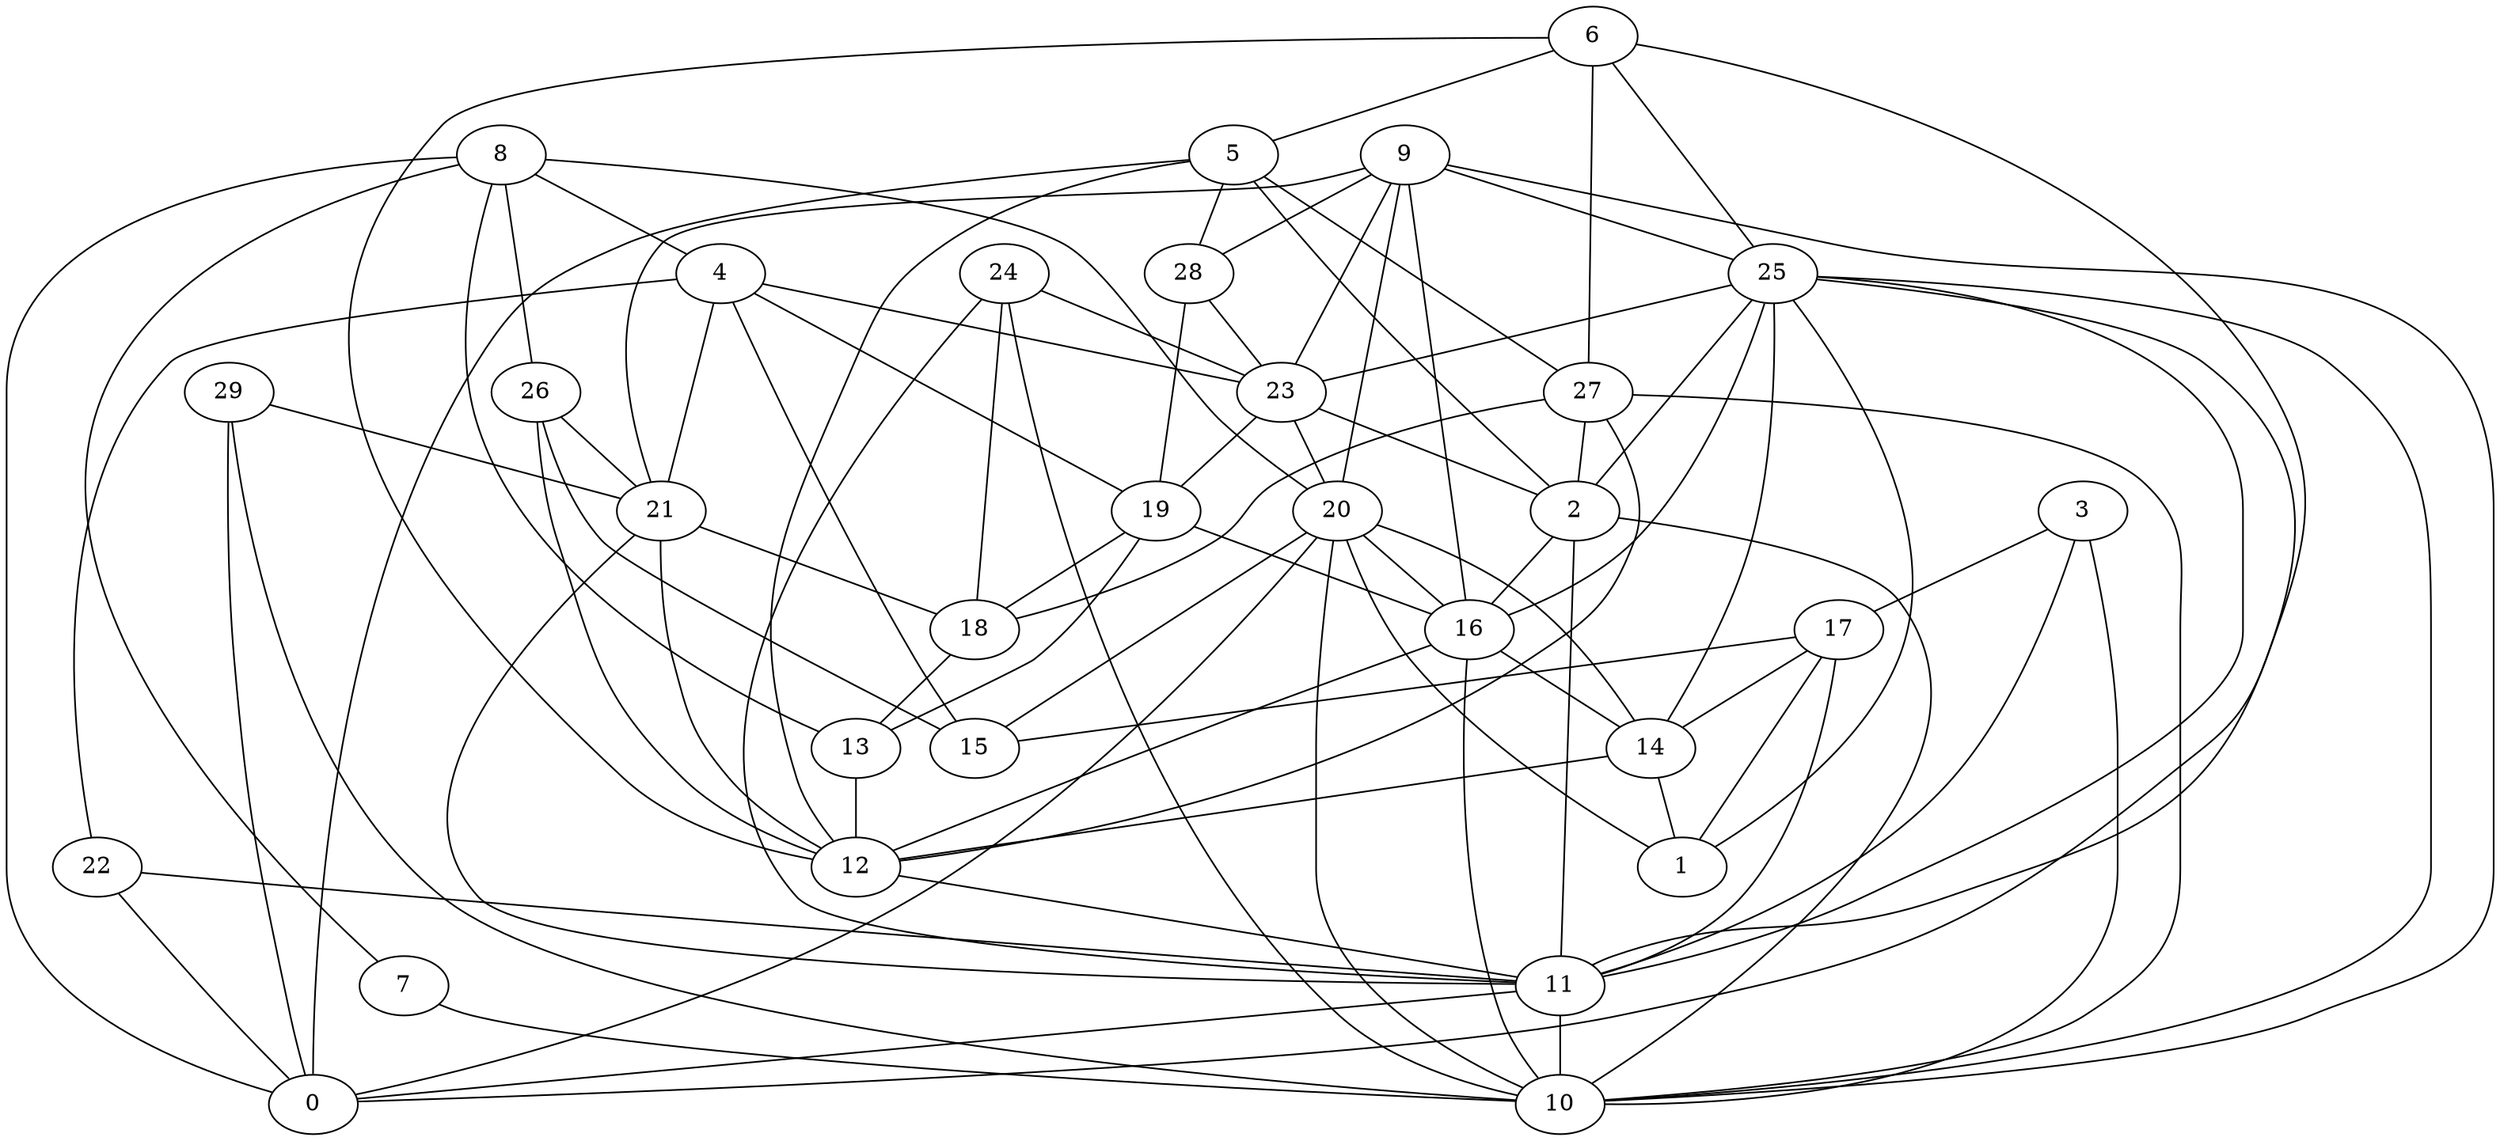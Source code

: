 digraph GG_graph {

subgraph G_graph {
edge [color = black]
"5" -> "2" [dir = none]
"22" -> "11" [dir = none]
"22" -> "0" [dir = none]
"9" -> "25" [dir = none]
"9" -> "23" [dir = none]
"9" -> "16" [dir = none]
"9" -> "28" [dir = none]
"9" -> "21" [dir = none]
"23" -> "20" [dir = none]
"23" -> "19" [dir = none]
"21" -> "12" [dir = none]
"21" -> "11" [dir = none]
"20" -> "14" [dir = none]
"20" -> "15" [dir = none]
"20" -> "0" [dir = none]
"20" -> "10" [dir = none]
"28" -> "19" [dir = none]
"17" -> "11" [dir = none]
"17" -> "1" [dir = none]
"14" -> "1" [dir = none]
"14" -> "12" [dir = none]
"26" -> "21" [dir = none]
"26" -> "15" [dir = none]
"16" -> "10" [dir = none]
"16" -> "14" [dir = none]
"7" -> "10" [dir = none]
"27" -> "2" [dir = none]
"27" -> "10" [dir = none]
"27" -> "18" [dir = none]
"3" -> "11" [dir = none]
"3" -> "10" [dir = none]
"6" -> "5" [dir = none]
"6" -> "27" [dir = none]
"6" -> "11" [dir = none]
"6" -> "12" [dir = none]
"19" -> "16" [dir = none]
"19" -> "13" [dir = none]
"8" -> "20" [dir = none]
"8" -> "4" [dir = none]
"8" -> "13" [dir = none]
"8" -> "7" [dir = none]
"8" -> "26" [dir = none]
"29" -> "21" [dir = none]
"29" -> "10" [dir = none]
"13" -> "12" [dir = none]
"11" -> "10" [dir = none]
"11" -> "0" [dir = none]
"24" -> "18" [dir = none]
"24" -> "10" [dir = none]
"24" -> "11" [dir = none]
"25" -> "16" [dir = none]
"25" -> "1" [dir = none]
"25" -> "23" [dir = none]
"25" -> "0" [dir = none]
"25" -> "14" [dir = none]
"25" -> "11" [dir = none]
"2" -> "11" [dir = none]
"4" -> "21" [dir = none]
"9" -> "10" [dir = none]
"9" -> "20" [dir = none]
"27" -> "12" [dir = none]
"2" -> "10" [dir = none]
"29" -> "0" [dir = none]
"23" -> "2" [dir = none]
"4" -> "22" [dir = none]
"19" -> "18" [dir = none]
"16" -> "12" [dir = none]
"26" -> "12" [dir = none]
"17" -> "14" [dir = none]
"25" -> "10" [dir = none]
"5" -> "12" [dir = none]
"5" -> "28" [dir = none]
"3" -> "17" [dir = none]
"20" -> "16" [dir = none]
"20" -> "1" [dir = none]
"8" -> "0" [dir = none]
"4" -> "15" [dir = none]
"2" -> "16" [dir = none]
"4" -> "23" [dir = none]
"4" -> "19" [dir = none]
"5" -> "0" [dir = none]
"25" -> "2" [dir = none]
"6" -> "25" [dir = none]
"12" -> "11" [dir = none]
"17" -> "15" [dir = none]
"18" -> "13" [dir = none]
"28" -> "23" [dir = none]
"5" -> "27" [dir = none]
"21" -> "18" [dir = none]
"24" -> "23" [dir = none]
}

}

